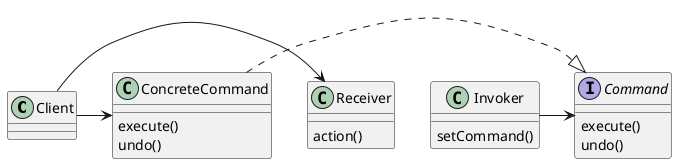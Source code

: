 @startuml
class Client {
}
class Receiver {
action()
}
Client --right> Receiver
Client --right> ConcreteCommand

class Invoker {
setCommand()
}
interface Command {
execute()
undo()
}
Invoker --right> Command
class ConcreteCommand {
execute()
undo()
}
ConcreteCommand ..right|> Command
@enduml